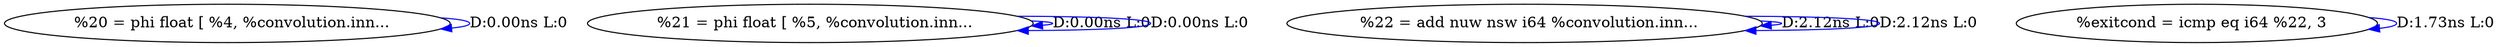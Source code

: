 digraph {
Node0x281d490[label="  %20 = phi float [ %4, %convolution.inn..."];
Node0x281d490 -> Node0x281d490[label="D:0.00ns L:0",color=blue];
Node0x281d570[label="  %21 = phi float [ %5, %convolution.inn..."];
Node0x281d570 -> Node0x281d570[label="D:0.00ns L:0",color=blue];
Node0x281d570 -> Node0x281d570[label="D:0.00ns L:0",color=blue];
Node0x281d650[label="  %22 = add nuw nsw i64 %convolution.inn..."];
Node0x281d650 -> Node0x281d650[label="D:2.12ns L:0",color=blue];
Node0x281d650 -> Node0x281d650[label="D:2.12ns L:0",color=blue];
Node0x281d730[label="  %exitcond = icmp eq i64 %22, 3"];
Node0x281d730 -> Node0x281d730[label="D:1.73ns L:0",color=blue];
}
